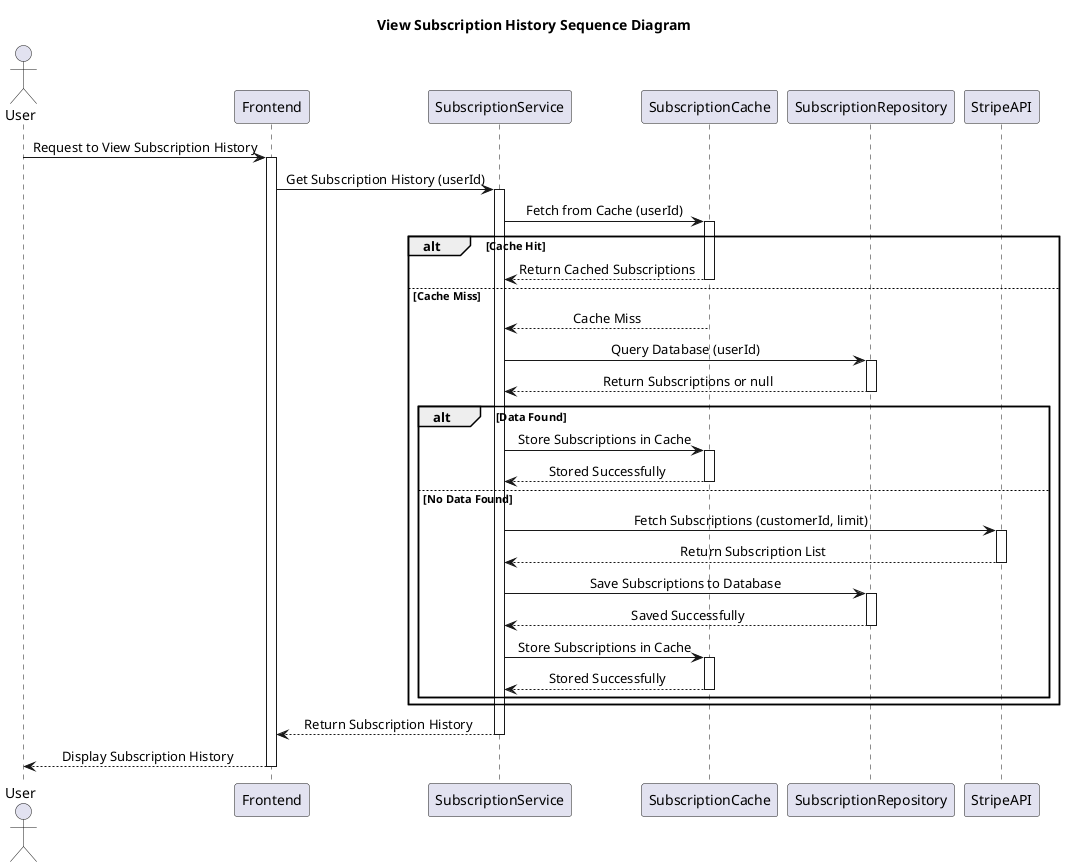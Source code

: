 @startuml ViewSubscriptionHistorySequenceDiagram
skinparam SequenceMessageAlignment center
title View Subscription History Sequence Diagram 

actor User as U
participant "Frontend" as FE
participant "SubscriptionService" as Service
participant "SubscriptionCache" as Cache
participant "SubscriptionRepository" as Repo
participant "StripeAPI" as API

U -> FE: Request to View Subscription History
activate FE
FE -> Service: Get Subscription History (userId)
activate Service
Service -> Cache: Fetch from Cache (userId)
activate Cache
alt Cache Hit
    Cache --> Service: Return Cached Subscriptions
    deactivate Cache
else Cache Miss
    Cache --> Service: Cache Miss
    deactivate Cache
    Service -> Repo: Query Database (userId)
    activate Repo
    Repo --> Service: Return Subscriptions or null
    deactivate Repo
    alt Data Found
        Service -> Cache: Store Subscriptions in Cache
        activate Cache
        Cache --> Service: Stored Successfully
        deactivate Cache
    else No Data Found
        deactivate Repo
        Service -> API: Fetch Subscriptions (customerId, limit)
        activate API
        API --> Service: Return Subscription List
        deactivate API
        Service -> Repo: Save Subscriptions to Database
        activate Repo
        Repo --> Service: Saved Successfully
        deactivate Repo
        Service -> Cache: Store Subscriptions in Cache
        activate Cache
        Cache --> Service: Stored Successfully
        deactivate Cache
    end
end
Service --> FE: Return Subscription History
deactivate Service
FE --> U: Display Subscription History
deactivate FE
@enduml
